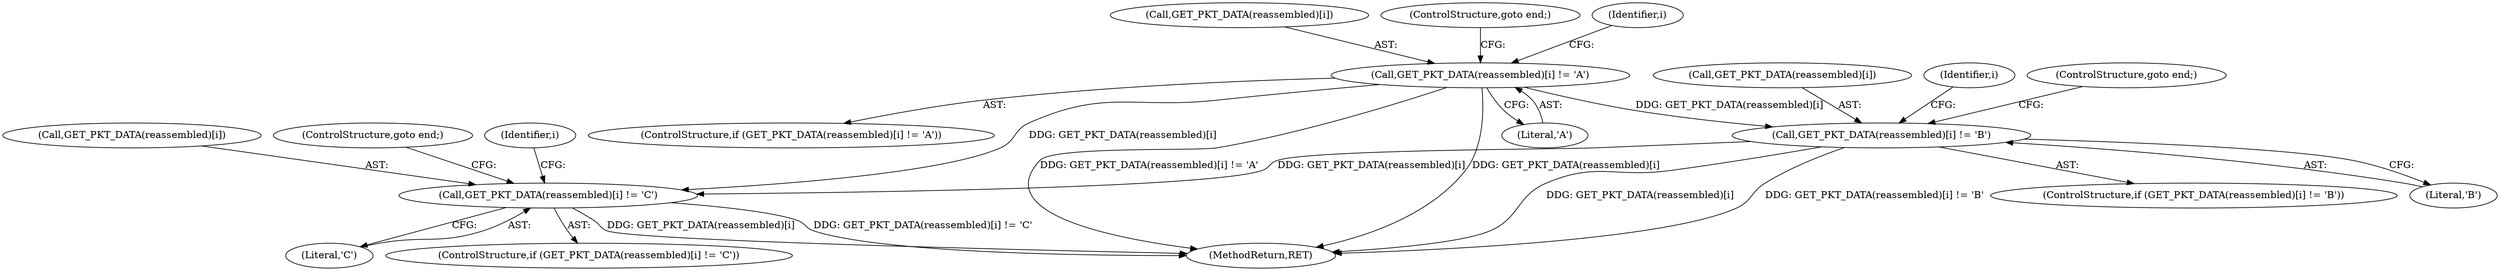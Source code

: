 digraph "0_suricata_4a04f814b15762eb446a5ead4d69d021512df6f8_8@array" {
"1000246" [label="(Call,GET_PKT_DATA(reassembled)[i] != 'B')"];
"1000226" [label="(Call,GET_PKT_DATA(reassembled)[i] != 'A')"];
"1000266" [label="(Call,GET_PKT_DATA(reassembled)[i] != 'C')"];
"1000246" [label="(Call,GET_PKT_DATA(reassembled)[i] != 'B')"];
"1000243" [label="(Identifier,i)"];
"1000252" [label="(ControlStructure,goto end;)"];
"1000263" [label="(Identifier,i)"];
"1000271" [label="(Literal,'C')"];
"1000245" [label="(ControlStructure,if (GET_PKT_DATA(reassembled)[i] != 'B'))"];
"1000226" [label="(Call,GET_PKT_DATA(reassembled)[i] != 'A')"];
"1000266" [label="(Call,GET_PKT_DATA(reassembled)[i] != 'C')"];
"1000251" [label="(Literal,'B')"];
"1000227" [label="(Call,GET_PKT_DATA(reassembled)[i])"];
"1000272" [label="(ControlStructure,goto end;)"];
"1000304" [label="(MethodReturn,RET)"];
"1000265" [label="(ControlStructure,if (GET_PKT_DATA(reassembled)[i] != 'C'))"];
"1000231" [label="(Literal,'A')"];
"1000232" [label="(ControlStructure,goto end;)"];
"1000223" [label="(Identifier,i)"];
"1000225" [label="(ControlStructure,if (GET_PKT_DATA(reassembled)[i] != 'A'))"];
"1000267" [label="(Call,GET_PKT_DATA(reassembled)[i])"];
"1000247" [label="(Call,GET_PKT_DATA(reassembled)[i])"];
"1000246" -> "1000245"  [label="AST: "];
"1000246" -> "1000251"  [label="CFG: "];
"1000247" -> "1000246"  [label="AST: "];
"1000251" -> "1000246"  [label="AST: "];
"1000252" -> "1000246"  [label="CFG: "];
"1000243" -> "1000246"  [label="CFG: "];
"1000246" -> "1000304"  [label="DDG: GET_PKT_DATA(reassembled)[i] != 'B'"];
"1000246" -> "1000304"  [label="DDG: GET_PKT_DATA(reassembled)[i]"];
"1000226" -> "1000246"  [label="DDG: GET_PKT_DATA(reassembled)[i]"];
"1000246" -> "1000266"  [label="DDG: GET_PKT_DATA(reassembled)[i]"];
"1000226" -> "1000225"  [label="AST: "];
"1000226" -> "1000231"  [label="CFG: "];
"1000227" -> "1000226"  [label="AST: "];
"1000231" -> "1000226"  [label="AST: "];
"1000232" -> "1000226"  [label="CFG: "];
"1000223" -> "1000226"  [label="CFG: "];
"1000226" -> "1000304"  [label="DDG: GET_PKT_DATA(reassembled)[i]"];
"1000226" -> "1000304"  [label="DDG: GET_PKT_DATA(reassembled)[i] != 'A'"];
"1000226" -> "1000266"  [label="DDG: GET_PKT_DATA(reassembled)[i]"];
"1000266" -> "1000265"  [label="AST: "];
"1000266" -> "1000271"  [label="CFG: "];
"1000267" -> "1000266"  [label="AST: "];
"1000271" -> "1000266"  [label="AST: "];
"1000272" -> "1000266"  [label="CFG: "];
"1000263" -> "1000266"  [label="CFG: "];
"1000266" -> "1000304"  [label="DDG: GET_PKT_DATA(reassembled)[i] != 'C'"];
"1000266" -> "1000304"  [label="DDG: GET_PKT_DATA(reassembled)[i]"];
}

